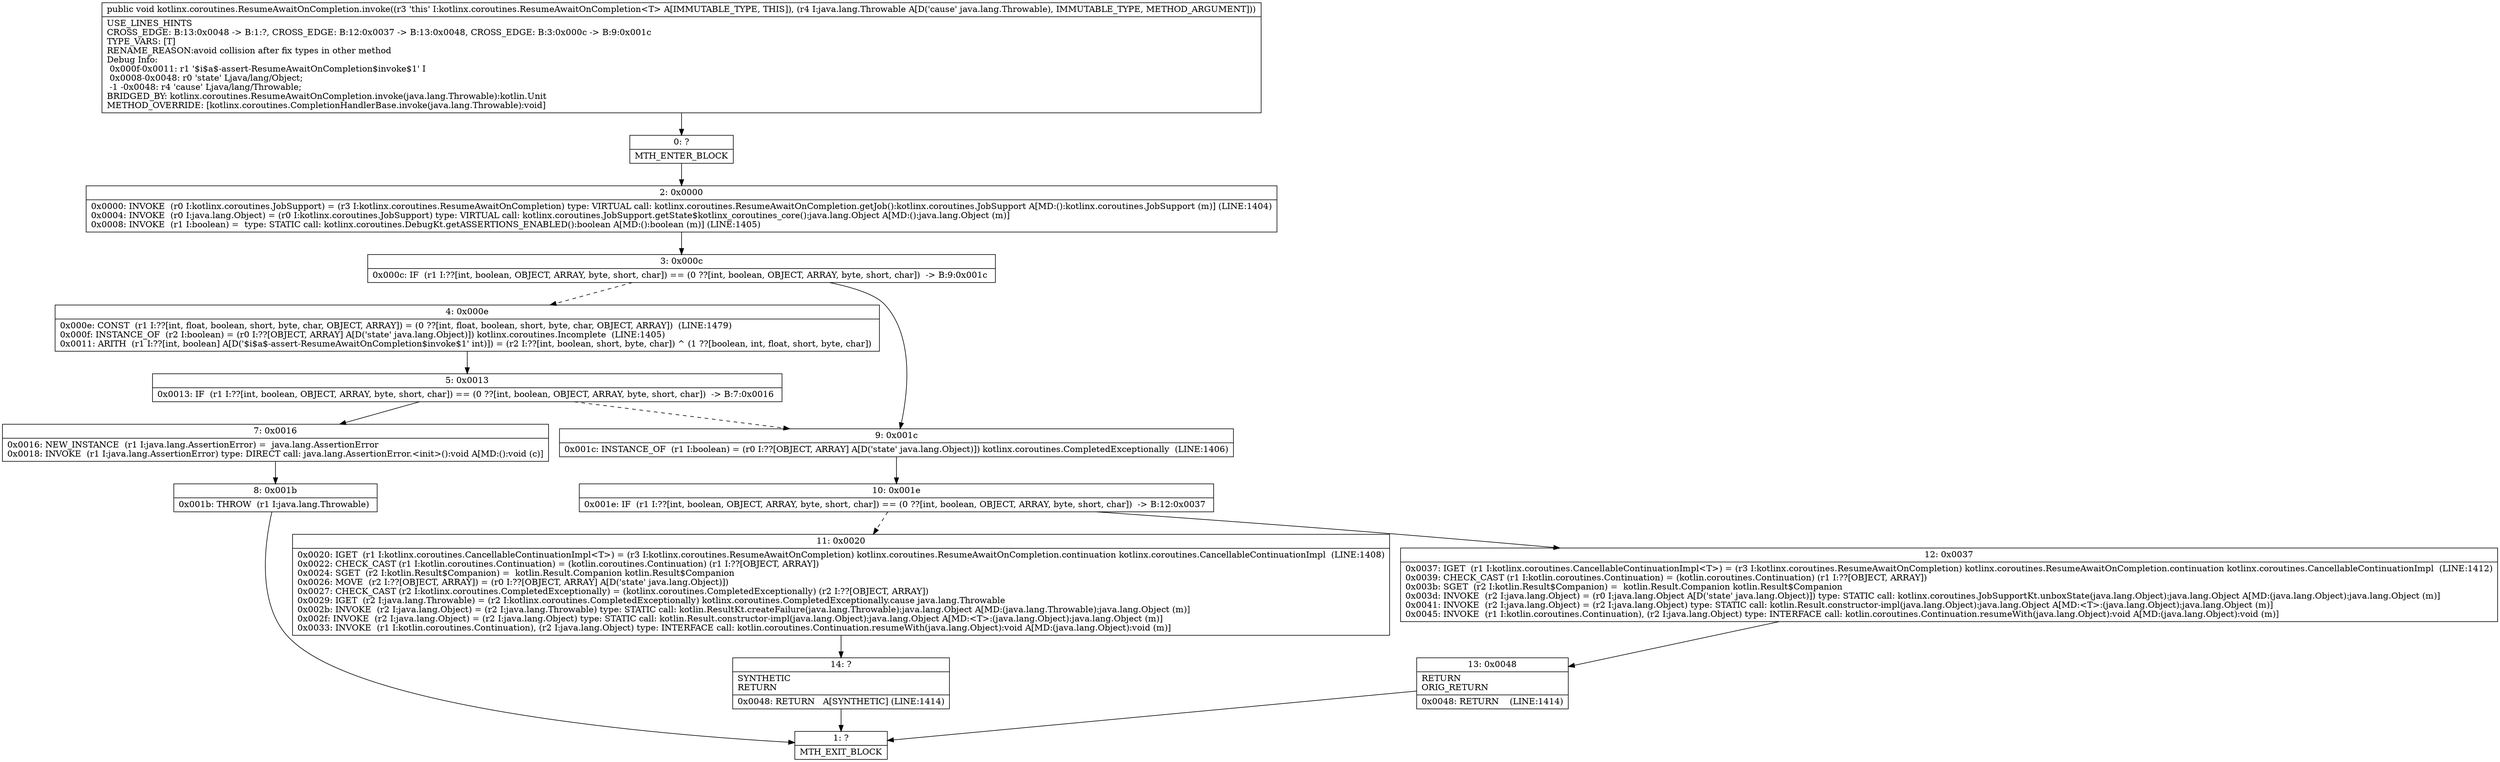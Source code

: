digraph "CFG forkotlinx.coroutines.ResumeAwaitOnCompletion.invoke(Ljava\/lang\/Throwable;)V" {
Node_0 [shape=record,label="{0\:\ ?|MTH_ENTER_BLOCK\l}"];
Node_2 [shape=record,label="{2\:\ 0x0000|0x0000: INVOKE  (r0 I:kotlinx.coroutines.JobSupport) = (r3 I:kotlinx.coroutines.ResumeAwaitOnCompletion) type: VIRTUAL call: kotlinx.coroutines.ResumeAwaitOnCompletion.getJob():kotlinx.coroutines.JobSupport A[MD:():kotlinx.coroutines.JobSupport (m)] (LINE:1404)\l0x0004: INVOKE  (r0 I:java.lang.Object) = (r0 I:kotlinx.coroutines.JobSupport) type: VIRTUAL call: kotlinx.coroutines.JobSupport.getState$kotlinx_coroutines_core():java.lang.Object A[MD:():java.lang.Object (m)]\l0x0008: INVOKE  (r1 I:boolean) =  type: STATIC call: kotlinx.coroutines.DebugKt.getASSERTIONS_ENABLED():boolean A[MD:():boolean (m)] (LINE:1405)\l}"];
Node_3 [shape=record,label="{3\:\ 0x000c|0x000c: IF  (r1 I:??[int, boolean, OBJECT, ARRAY, byte, short, char]) == (0 ??[int, boolean, OBJECT, ARRAY, byte, short, char])  \-\> B:9:0x001c \l}"];
Node_4 [shape=record,label="{4\:\ 0x000e|0x000e: CONST  (r1 I:??[int, float, boolean, short, byte, char, OBJECT, ARRAY]) = (0 ??[int, float, boolean, short, byte, char, OBJECT, ARRAY])  (LINE:1479)\l0x000f: INSTANCE_OF  (r2 I:boolean) = (r0 I:??[OBJECT, ARRAY] A[D('state' java.lang.Object)]) kotlinx.coroutines.Incomplete  (LINE:1405)\l0x0011: ARITH  (r1 I:??[int, boolean] A[D('$i$a$\-assert\-ResumeAwaitOnCompletion$invoke$1' int)]) = (r2 I:??[int, boolean, short, byte, char]) ^ (1 ??[boolean, int, float, short, byte, char]) \l}"];
Node_5 [shape=record,label="{5\:\ 0x0013|0x0013: IF  (r1 I:??[int, boolean, OBJECT, ARRAY, byte, short, char]) == (0 ??[int, boolean, OBJECT, ARRAY, byte, short, char])  \-\> B:7:0x0016 \l}"];
Node_7 [shape=record,label="{7\:\ 0x0016|0x0016: NEW_INSTANCE  (r1 I:java.lang.AssertionError) =  java.lang.AssertionError \l0x0018: INVOKE  (r1 I:java.lang.AssertionError) type: DIRECT call: java.lang.AssertionError.\<init\>():void A[MD:():void (c)]\l}"];
Node_8 [shape=record,label="{8\:\ 0x001b|0x001b: THROW  (r1 I:java.lang.Throwable) \l}"];
Node_1 [shape=record,label="{1\:\ ?|MTH_EXIT_BLOCK\l}"];
Node_9 [shape=record,label="{9\:\ 0x001c|0x001c: INSTANCE_OF  (r1 I:boolean) = (r0 I:??[OBJECT, ARRAY] A[D('state' java.lang.Object)]) kotlinx.coroutines.CompletedExceptionally  (LINE:1406)\l}"];
Node_10 [shape=record,label="{10\:\ 0x001e|0x001e: IF  (r1 I:??[int, boolean, OBJECT, ARRAY, byte, short, char]) == (0 ??[int, boolean, OBJECT, ARRAY, byte, short, char])  \-\> B:12:0x0037 \l}"];
Node_11 [shape=record,label="{11\:\ 0x0020|0x0020: IGET  (r1 I:kotlinx.coroutines.CancellableContinuationImpl\<T\>) = (r3 I:kotlinx.coroutines.ResumeAwaitOnCompletion) kotlinx.coroutines.ResumeAwaitOnCompletion.continuation kotlinx.coroutines.CancellableContinuationImpl  (LINE:1408)\l0x0022: CHECK_CAST (r1 I:kotlin.coroutines.Continuation) = (kotlin.coroutines.Continuation) (r1 I:??[OBJECT, ARRAY]) \l0x0024: SGET  (r2 I:kotlin.Result$Companion) =  kotlin.Result.Companion kotlin.Result$Companion \l0x0026: MOVE  (r2 I:??[OBJECT, ARRAY]) = (r0 I:??[OBJECT, ARRAY] A[D('state' java.lang.Object)]) \l0x0027: CHECK_CAST (r2 I:kotlinx.coroutines.CompletedExceptionally) = (kotlinx.coroutines.CompletedExceptionally) (r2 I:??[OBJECT, ARRAY]) \l0x0029: IGET  (r2 I:java.lang.Throwable) = (r2 I:kotlinx.coroutines.CompletedExceptionally) kotlinx.coroutines.CompletedExceptionally.cause java.lang.Throwable \l0x002b: INVOKE  (r2 I:java.lang.Object) = (r2 I:java.lang.Throwable) type: STATIC call: kotlin.ResultKt.createFailure(java.lang.Throwable):java.lang.Object A[MD:(java.lang.Throwable):java.lang.Object (m)]\l0x002f: INVOKE  (r2 I:java.lang.Object) = (r2 I:java.lang.Object) type: STATIC call: kotlin.Result.constructor\-impl(java.lang.Object):java.lang.Object A[MD:\<T\>:(java.lang.Object):java.lang.Object (m)]\l0x0033: INVOKE  (r1 I:kotlin.coroutines.Continuation), (r2 I:java.lang.Object) type: INTERFACE call: kotlin.coroutines.Continuation.resumeWith(java.lang.Object):void A[MD:(java.lang.Object):void (m)]\l}"];
Node_14 [shape=record,label="{14\:\ ?|SYNTHETIC\lRETURN\l|0x0048: RETURN   A[SYNTHETIC] (LINE:1414)\l}"];
Node_12 [shape=record,label="{12\:\ 0x0037|0x0037: IGET  (r1 I:kotlinx.coroutines.CancellableContinuationImpl\<T\>) = (r3 I:kotlinx.coroutines.ResumeAwaitOnCompletion) kotlinx.coroutines.ResumeAwaitOnCompletion.continuation kotlinx.coroutines.CancellableContinuationImpl  (LINE:1412)\l0x0039: CHECK_CAST (r1 I:kotlin.coroutines.Continuation) = (kotlin.coroutines.Continuation) (r1 I:??[OBJECT, ARRAY]) \l0x003b: SGET  (r2 I:kotlin.Result$Companion) =  kotlin.Result.Companion kotlin.Result$Companion \l0x003d: INVOKE  (r2 I:java.lang.Object) = (r0 I:java.lang.Object A[D('state' java.lang.Object)]) type: STATIC call: kotlinx.coroutines.JobSupportKt.unboxState(java.lang.Object):java.lang.Object A[MD:(java.lang.Object):java.lang.Object (m)]\l0x0041: INVOKE  (r2 I:java.lang.Object) = (r2 I:java.lang.Object) type: STATIC call: kotlin.Result.constructor\-impl(java.lang.Object):java.lang.Object A[MD:\<T\>:(java.lang.Object):java.lang.Object (m)]\l0x0045: INVOKE  (r1 I:kotlin.coroutines.Continuation), (r2 I:java.lang.Object) type: INTERFACE call: kotlin.coroutines.Continuation.resumeWith(java.lang.Object):void A[MD:(java.lang.Object):void (m)]\l}"];
Node_13 [shape=record,label="{13\:\ 0x0048|RETURN\lORIG_RETURN\l|0x0048: RETURN    (LINE:1414)\l}"];
MethodNode[shape=record,label="{public void kotlinx.coroutines.ResumeAwaitOnCompletion.invoke((r3 'this' I:kotlinx.coroutines.ResumeAwaitOnCompletion\<T\> A[IMMUTABLE_TYPE, THIS]), (r4 I:java.lang.Throwable A[D('cause' java.lang.Throwable), IMMUTABLE_TYPE, METHOD_ARGUMENT]))  | USE_LINES_HINTS\lCROSS_EDGE: B:13:0x0048 \-\> B:1:?, CROSS_EDGE: B:12:0x0037 \-\> B:13:0x0048, CROSS_EDGE: B:3:0x000c \-\> B:9:0x001c\lTYPE_VARS: [T]\lRENAME_REASON:avoid collision after fix types in other method\lDebug Info:\l  0x000f\-0x0011: r1 '$i$a$\-assert\-ResumeAwaitOnCompletion$invoke$1' I\l  0x0008\-0x0048: r0 'state' Ljava\/lang\/Object;\l  \-1 \-0x0048: r4 'cause' Ljava\/lang\/Throwable;\lBRIDGED_BY: kotlinx.coroutines.ResumeAwaitOnCompletion.invoke(java.lang.Throwable):kotlin.Unit\lMETHOD_OVERRIDE: [kotlinx.coroutines.CompletionHandlerBase.invoke(java.lang.Throwable):void]\l}"];
MethodNode -> Node_0;Node_0 -> Node_2;
Node_2 -> Node_3;
Node_3 -> Node_4[style=dashed];
Node_3 -> Node_9;
Node_4 -> Node_5;
Node_5 -> Node_7;
Node_5 -> Node_9[style=dashed];
Node_7 -> Node_8;
Node_8 -> Node_1;
Node_9 -> Node_10;
Node_10 -> Node_11[style=dashed];
Node_10 -> Node_12;
Node_11 -> Node_14;
Node_14 -> Node_1;
Node_12 -> Node_13;
Node_13 -> Node_1;
}

